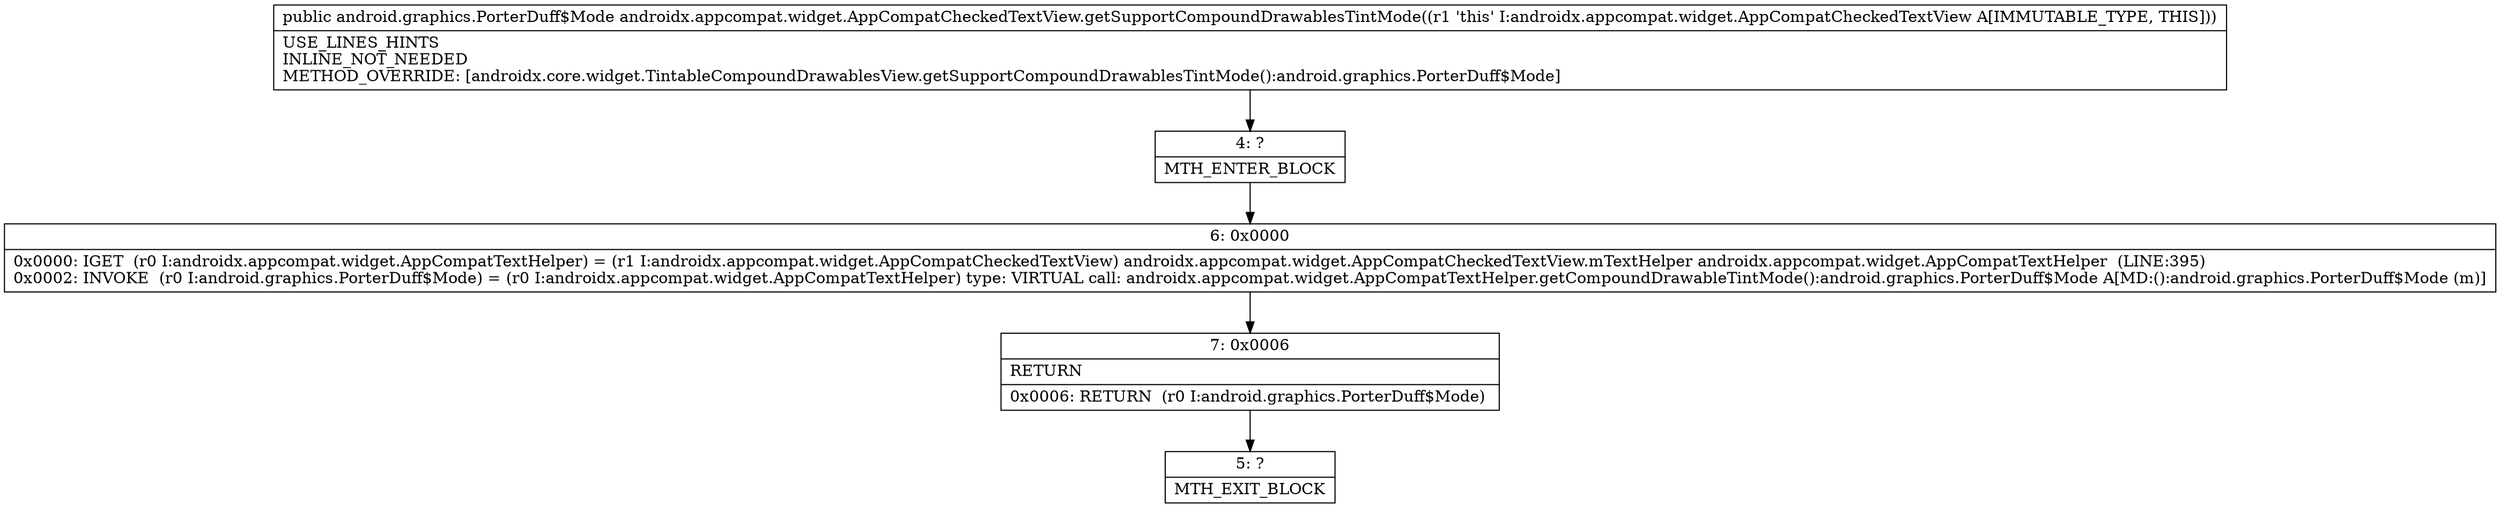 digraph "CFG forandroidx.appcompat.widget.AppCompatCheckedTextView.getSupportCompoundDrawablesTintMode()Landroid\/graphics\/PorterDuff$Mode;" {
Node_4 [shape=record,label="{4\:\ ?|MTH_ENTER_BLOCK\l}"];
Node_6 [shape=record,label="{6\:\ 0x0000|0x0000: IGET  (r0 I:androidx.appcompat.widget.AppCompatTextHelper) = (r1 I:androidx.appcompat.widget.AppCompatCheckedTextView) androidx.appcompat.widget.AppCompatCheckedTextView.mTextHelper androidx.appcompat.widget.AppCompatTextHelper  (LINE:395)\l0x0002: INVOKE  (r0 I:android.graphics.PorterDuff$Mode) = (r0 I:androidx.appcompat.widget.AppCompatTextHelper) type: VIRTUAL call: androidx.appcompat.widget.AppCompatTextHelper.getCompoundDrawableTintMode():android.graphics.PorterDuff$Mode A[MD:():android.graphics.PorterDuff$Mode (m)]\l}"];
Node_7 [shape=record,label="{7\:\ 0x0006|RETURN\l|0x0006: RETURN  (r0 I:android.graphics.PorterDuff$Mode) \l}"];
Node_5 [shape=record,label="{5\:\ ?|MTH_EXIT_BLOCK\l}"];
MethodNode[shape=record,label="{public android.graphics.PorterDuff$Mode androidx.appcompat.widget.AppCompatCheckedTextView.getSupportCompoundDrawablesTintMode((r1 'this' I:androidx.appcompat.widget.AppCompatCheckedTextView A[IMMUTABLE_TYPE, THIS]))  | USE_LINES_HINTS\lINLINE_NOT_NEEDED\lMETHOD_OVERRIDE: [androidx.core.widget.TintableCompoundDrawablesView.getSupportCompoundDrawablesTintMode():android.graphics.PorterDuff$Mode]\l}"];
MethodNode -> Node_4;Node_4 -> Node_6;
Node_6 -> Node_7;
Node_7 -> Node_5;
}

